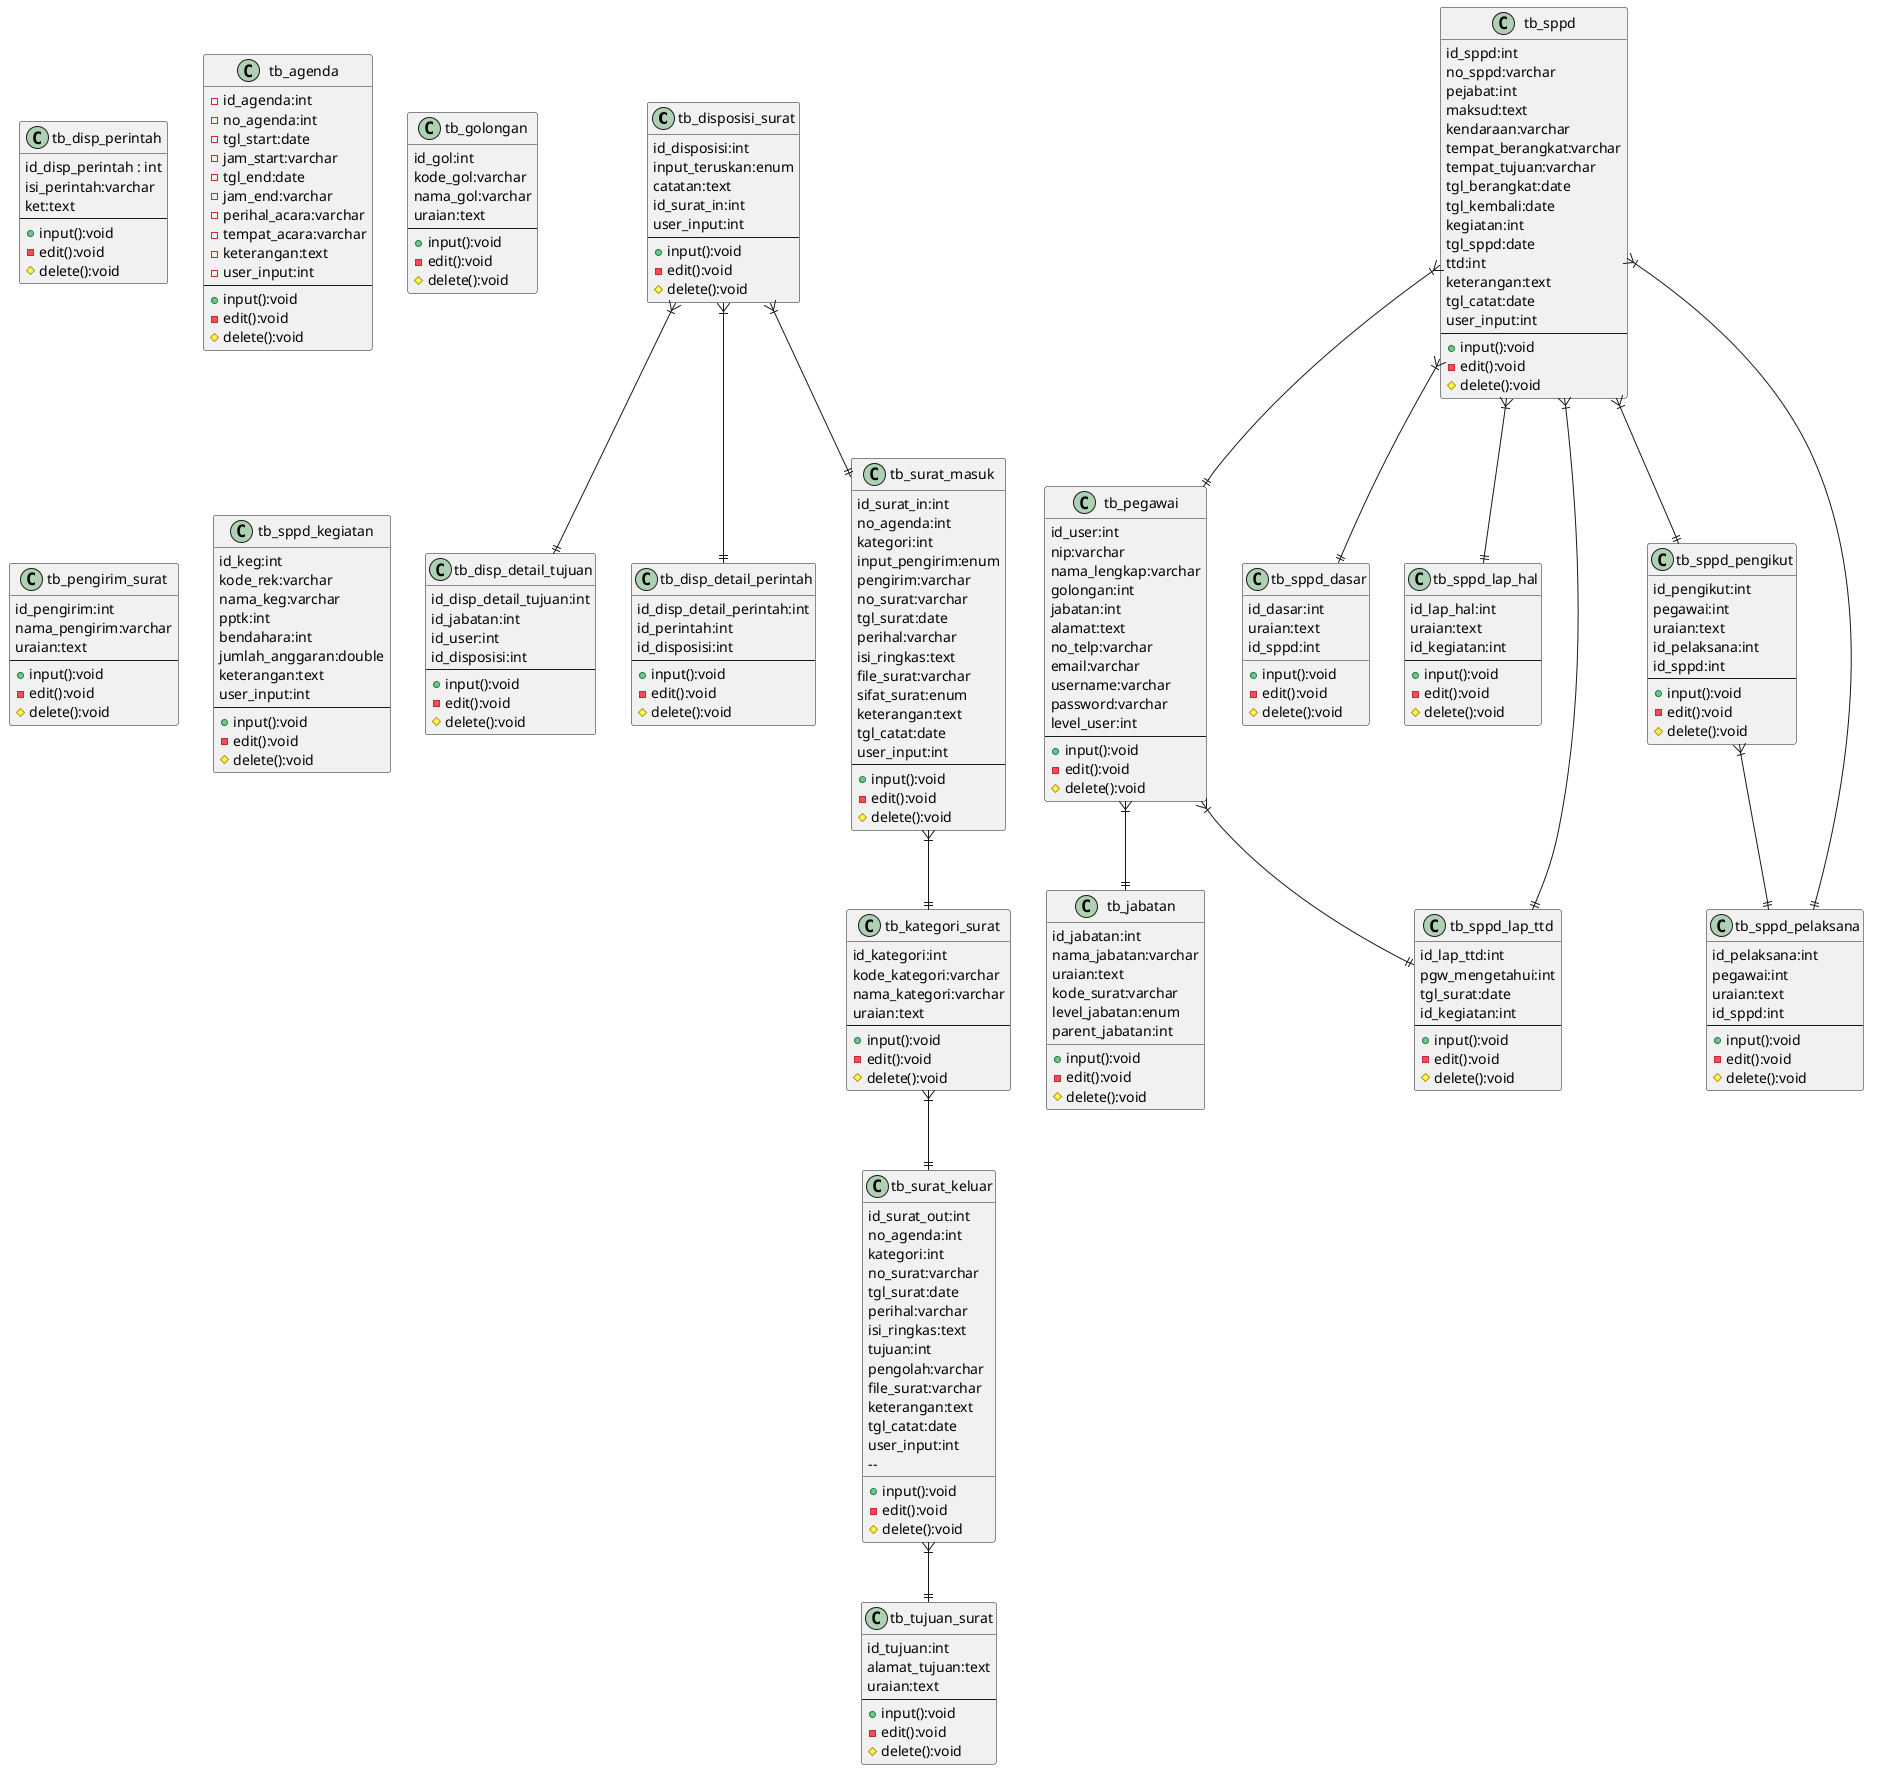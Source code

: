 @startuml

class "tb_disposisi_surat" as e01 {
id_disposisi:int
input_teruskan:enum
catatan:text
id_surat_in:int
user_input:int
--
  +input():void
  -edit():void
  #delete():void
}
class "tb_disp_detail_tujuan" as e02 {
id_disp_detail_tujuan:int
id_jabatan:int
id_user:int
id_disposisi:int
--
+input():void
  -edit():void
  #delete():void
}
class "tb_disp_detail_perintah" as e03 {
id_disp_detail_perintah:int
id_perintah:int
id_disposisi:int
--
 +input():void
  -edit():void
  #delete():void
}

class "tb_surat_masuk" as e04{
id_surat_in:int
no_agenda:int
kategori:int
input_pengirim:enum
pengirim:varchar
no_surat:varchar
tgl_surat:date
perihal:varchar
isi_ringkas:text
file_surat:varchar
sifat_surat:enum
keterangan:text
tgl_catat:date
user_input:int
--
+input():void
  -edit():void
  #delete():void
}


class "tb_kategori_surat" as e05{
id_kategori:int
kode_kategori:varchar
nama_kategori:varchar
uraian:text
--
+input():void
  -edit():void
  #delete():void
}


class "tb_surat_keluar" as e06{
id_surat_out:int
no_agenda:int
kategori:int
no_surat:varchar
tgl_surat:date
perihal:varchar
isi_ringkas:text
tujuan:int
pengolah:varchar
file_surat:varchar
keterangan:text
tgl_catat:date
user_input:int
--  
+input():void
-edit():void
#delete():void
}

class "tb_tujuan_surat" as e07{
id_tujuan:int
alamat_tujuan:text
uraian:text
--
+input():void
-edit():void
#delete():void
}


class "tb_sppd" as e08{
id_sppd:int
no_sppd:varchar
pejabat:int
maksud:text
kendaraan:varchar
tempat_berangkat:varchar
tempat_tujuan:varchar
tgl_berangkat:date
tgl_kembali:date
kegiatan:int
tgl_sppd:date
ttd:int
keterangan:text
tgl_catat:date
user_input:int
--
  +input():void
  -edit():void
  #delete():void
}

class "tb_pegawai" as e09{
id_user:int
nip:varchar
nama_lengkap:varchar
golongan:int
jabatan:int
alamat:text
no_telp:varchar
email:varchar
username:varchar
password:varchar
level_user:int
--
  +input():void
  -edit():void
  #delete():void
}

class "tb_sppd_dasar" as e010{
id_dasar:int
uraian:text
id_sppd:int

  +input():void
  -edit():void
  #delete():void
}

class "tb_sppd_lap_hal" as e011{
id_lap_hal:int
uraian:text
id_kegiatan:int
--
  +input():void
  -edit():void
  #delete():void
}

class "tb_sppd_lap_ttd" as e012{
id_lap_ttd:int
pgw_mengetahui:int
tgl_surat:date
id_kegiatan:int
--
  +input():void
  -edit():void
  #delete():void
}

class "tb_sppd_pengikut" as e013{
id_pengikut:int
pegawai:int
uraian:text
id_pelaksana:int
id_sppd:int
--
  +input():void
  -edit():void
  #delete():void
}

class "tb_sppd_pelaksana" as e014{
id_pelaksana:int
pegawai:int
uraian:text
id_sppd:int
--
  +input():void
  -edit():void
  #delete():void
}

class "tb_jabatan" as e015{
id_jabatan:int
nama_jabatan:varchar
uraian:text
kode_surat:varchar
level_jabatan:enum
parent_jabatan:int
+input():void
  -edit():void
  #delete():void
}

class "tb_disp_perintah" as e016{
id_disp_perintah : int
isi_perintah:varchar
ket:text
--
+input():void
  -edit():void
  #delete():void
}

class "tb_agenda" as e017{
-id_agenda:int
-no_agenda:int
-tgl_start:date
-jam_start:varchar
-tgl_end:date
-jam_end:varchar
-perihal_acara:varchar
-tempat_acara:varchar
-keterangan:text
-user_input:int
--
  +input():void
  -edit():void
  #delete():void
}

class "tb_golongan" as e018{
id_gol:int
kode_gol:varchar
nama_gol:varchar
uraian:text
--
+input():void
  -edit():void
  #delete():void
}
class "tb_pengirim_surat" as e019{
id_pengirim:int
nama_pengirim:varchar
uraian:text
--
  +input():void
  -edit():void
  #delete():void
}
class "tb_sppd_kegiatan" as e020{
id_keg:int
kode_rek:varchar
nama_keg:varchar
pptk:int
bendahara:int
jumlah_anggaran:double
keterangan:text
user_input:int
--
  +input():void
  -edit():void
  #delete():void
}

e01 }|--|| e02
e01 }|--|| e03
e01 }|--|| e04
e04 }|--|| e05
e05 }|--|| e06
e06 }|--|| e07
e08 }|--|| e09
e08 }|--|| e010
e08 }|--|| e011
e08 }|--|| e012
e08 }|--|| e013
e08 }|--|| e014
e09 }|--|| e012
e09 }|--|| e015
e013 }|--|| e014

@enduml